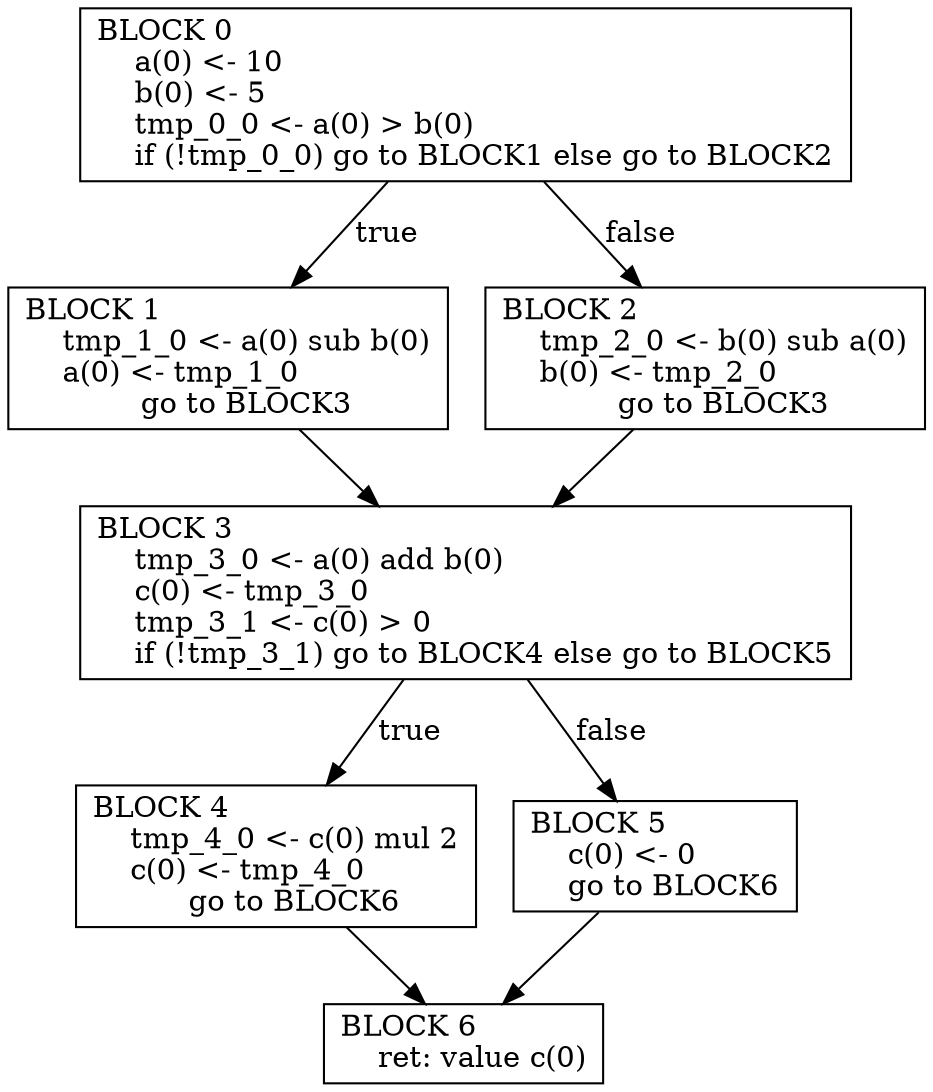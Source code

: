 digraph G{
node [shape=box nojustify=false]
0 [label="BLOCK 0\l    a(0) <- 10\l    b(0) <- 5\l    tmp_0_0 <- a(0) > b(0)\l    if (!tmp_0_0) go to BLOCK1 else go to BLOCK2"]
0 -> 1 [label=true]
0 -> 2 [label=false]
1 [label="BLOCK 1\l    tmp_1_0 <- a(0) sub b(0)\l    a(0) <- tmp_1_0\l    go to BLOCK3"]
1 -> 3
2 [label="BLOCK 2\l    tmp_2_0 <- b(0) sub a(0)\l    b(0) <- tmp_2_0\l    go to BLOCK3"]
2 -> 3
3 [label="BLOCK 3\l    tmp_3_0 <- a(0) add b(0)\l    c(0) <- tmp_3_0\l    tmp_3_1 <- c(0) > 0\l    if (!tmp_3_1) go to BLOCK4 else go to BLOCK5"]
3 -> 4 [label=true]
3 -> 5 [label=false]
4 [label="BLOCK 4\l    tmp_4_0 <- c(0) mul 2\l    c(0) <- tmp_4_0\l    go to BLOCK6"]
4 -> 6
5 [label="BLOCK 5\l    c(0) <- 0\l    go to BLOCK6"]
5 -> 6
6 [label="BLOCK 6\l    ret: value c(0)"]
}

